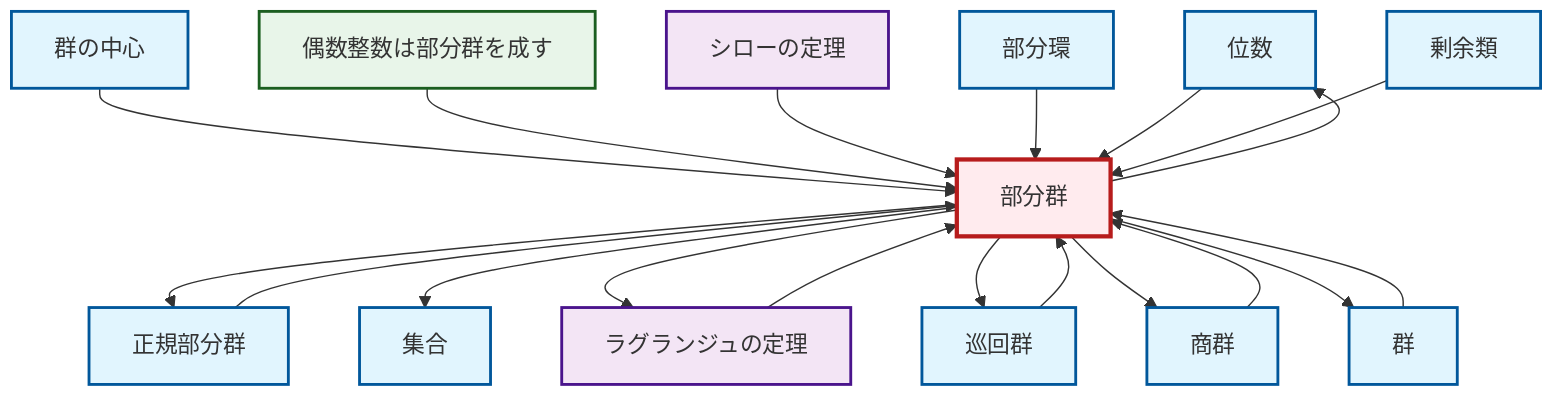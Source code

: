 graph TD
    classDef definition fill:#e1f5fe,stroke:#01579b,stroke-width:2px
    classDef theorem fill:#f3e5f5,stroke:#4a148c,stroke-width:2px
    classDef axiom fill:#fff3e0,stroke:#e65100,stroke-width:2px
    classDef example fill:#e8f5e9,stroke:#1b5e20,stroke-width:2px
    classDef current fill:#ffebee,stroke:#b71c1c,stroke-width:3px
    def-order["位数"]:::definition
    ex-even-integers-subgroup["偶数整数は部分群を成す"]:::example
    def-normal-subgroup["正規部分群"]:::definition
    def-center-of-group["群の中心"]:::definition
    def-subgroup["部分群"]:::definition
    thm-sylow["シローの定理"]:::theorem
    def-subring["部分環"]:::definition
    def-group["群"]:::definition
    def-quotient-group["商群"]:::definition
    def-cyclic-group["巡回群"]:::definition
    thm-lagrange["ラグランジュの定理"]:::theorem
    def-coset["剰余類"]:::definition
    def-set["集合"]:::definition
    def-center-of-group --> def-subgroup
    ex-even-integers-subgroup --> def-subgroup
    def-group --> def-subgroup
    def-subgroup --> def-normal-subgroup
    thm-sylow --> def-subgroup
    def-subring --> def-subgroup
    thm-lagrange --> def-subgroup
    def-subgroup --> def-set
    def-subgroup --> thm-lagrange
    def-subgroup --> def-cyclic-group
    def-subgroup --> def-quotient-group
    def-normal-subgroup --> def-subgroup
    def-order --> def-subgroup
    def-subgroup --> def-group
    def-coset --> def-subgroup
    def-quotient-group --> def-subgroup
    def-subgroup --> def-order
    def-cyclic-group --> def-subgroup
    class def-subgroup current
